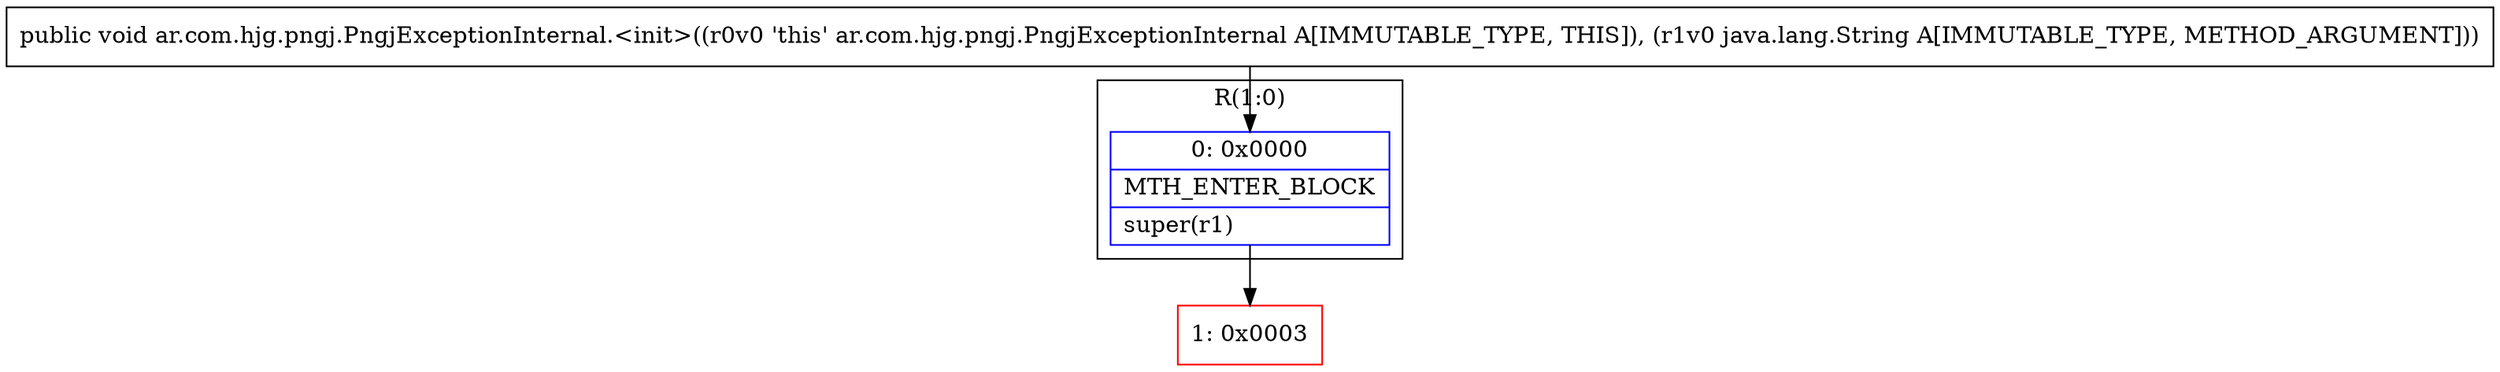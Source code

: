 digraph "CFG forar.com.hjg.pngj.PngjExceptionInternal.\<init\>(Ljava\/lang\/String;)V" {
subgraph cluster_Region_1305918627 {
label = "R(1:0)";
node [shape=record,color=blue];
Node_0 [shape=record,label="{0\:\ 0x0000|MTH_ENTER_BLOCK\l|super(r1)\l}"];
}
Node_1 [shape=record,color=red,label="{1\:\ 0x0003}"];
MethodNode[shape=record,label="{public void ar.com.hjg.pngj.PngjExceptionInternal.\<init\>((r0v0 'this' ar.com.hjg.pngj.PngjExceptionInternal A[IMMUTABLE_TYPE, THIS]), (r1v0 java.lang.String A[IMMUTABLE_TYPE, METHOD_ARGUMENT])) }"];
MethodNode -> Node_0;
Node_0 -> Node_1;
}

